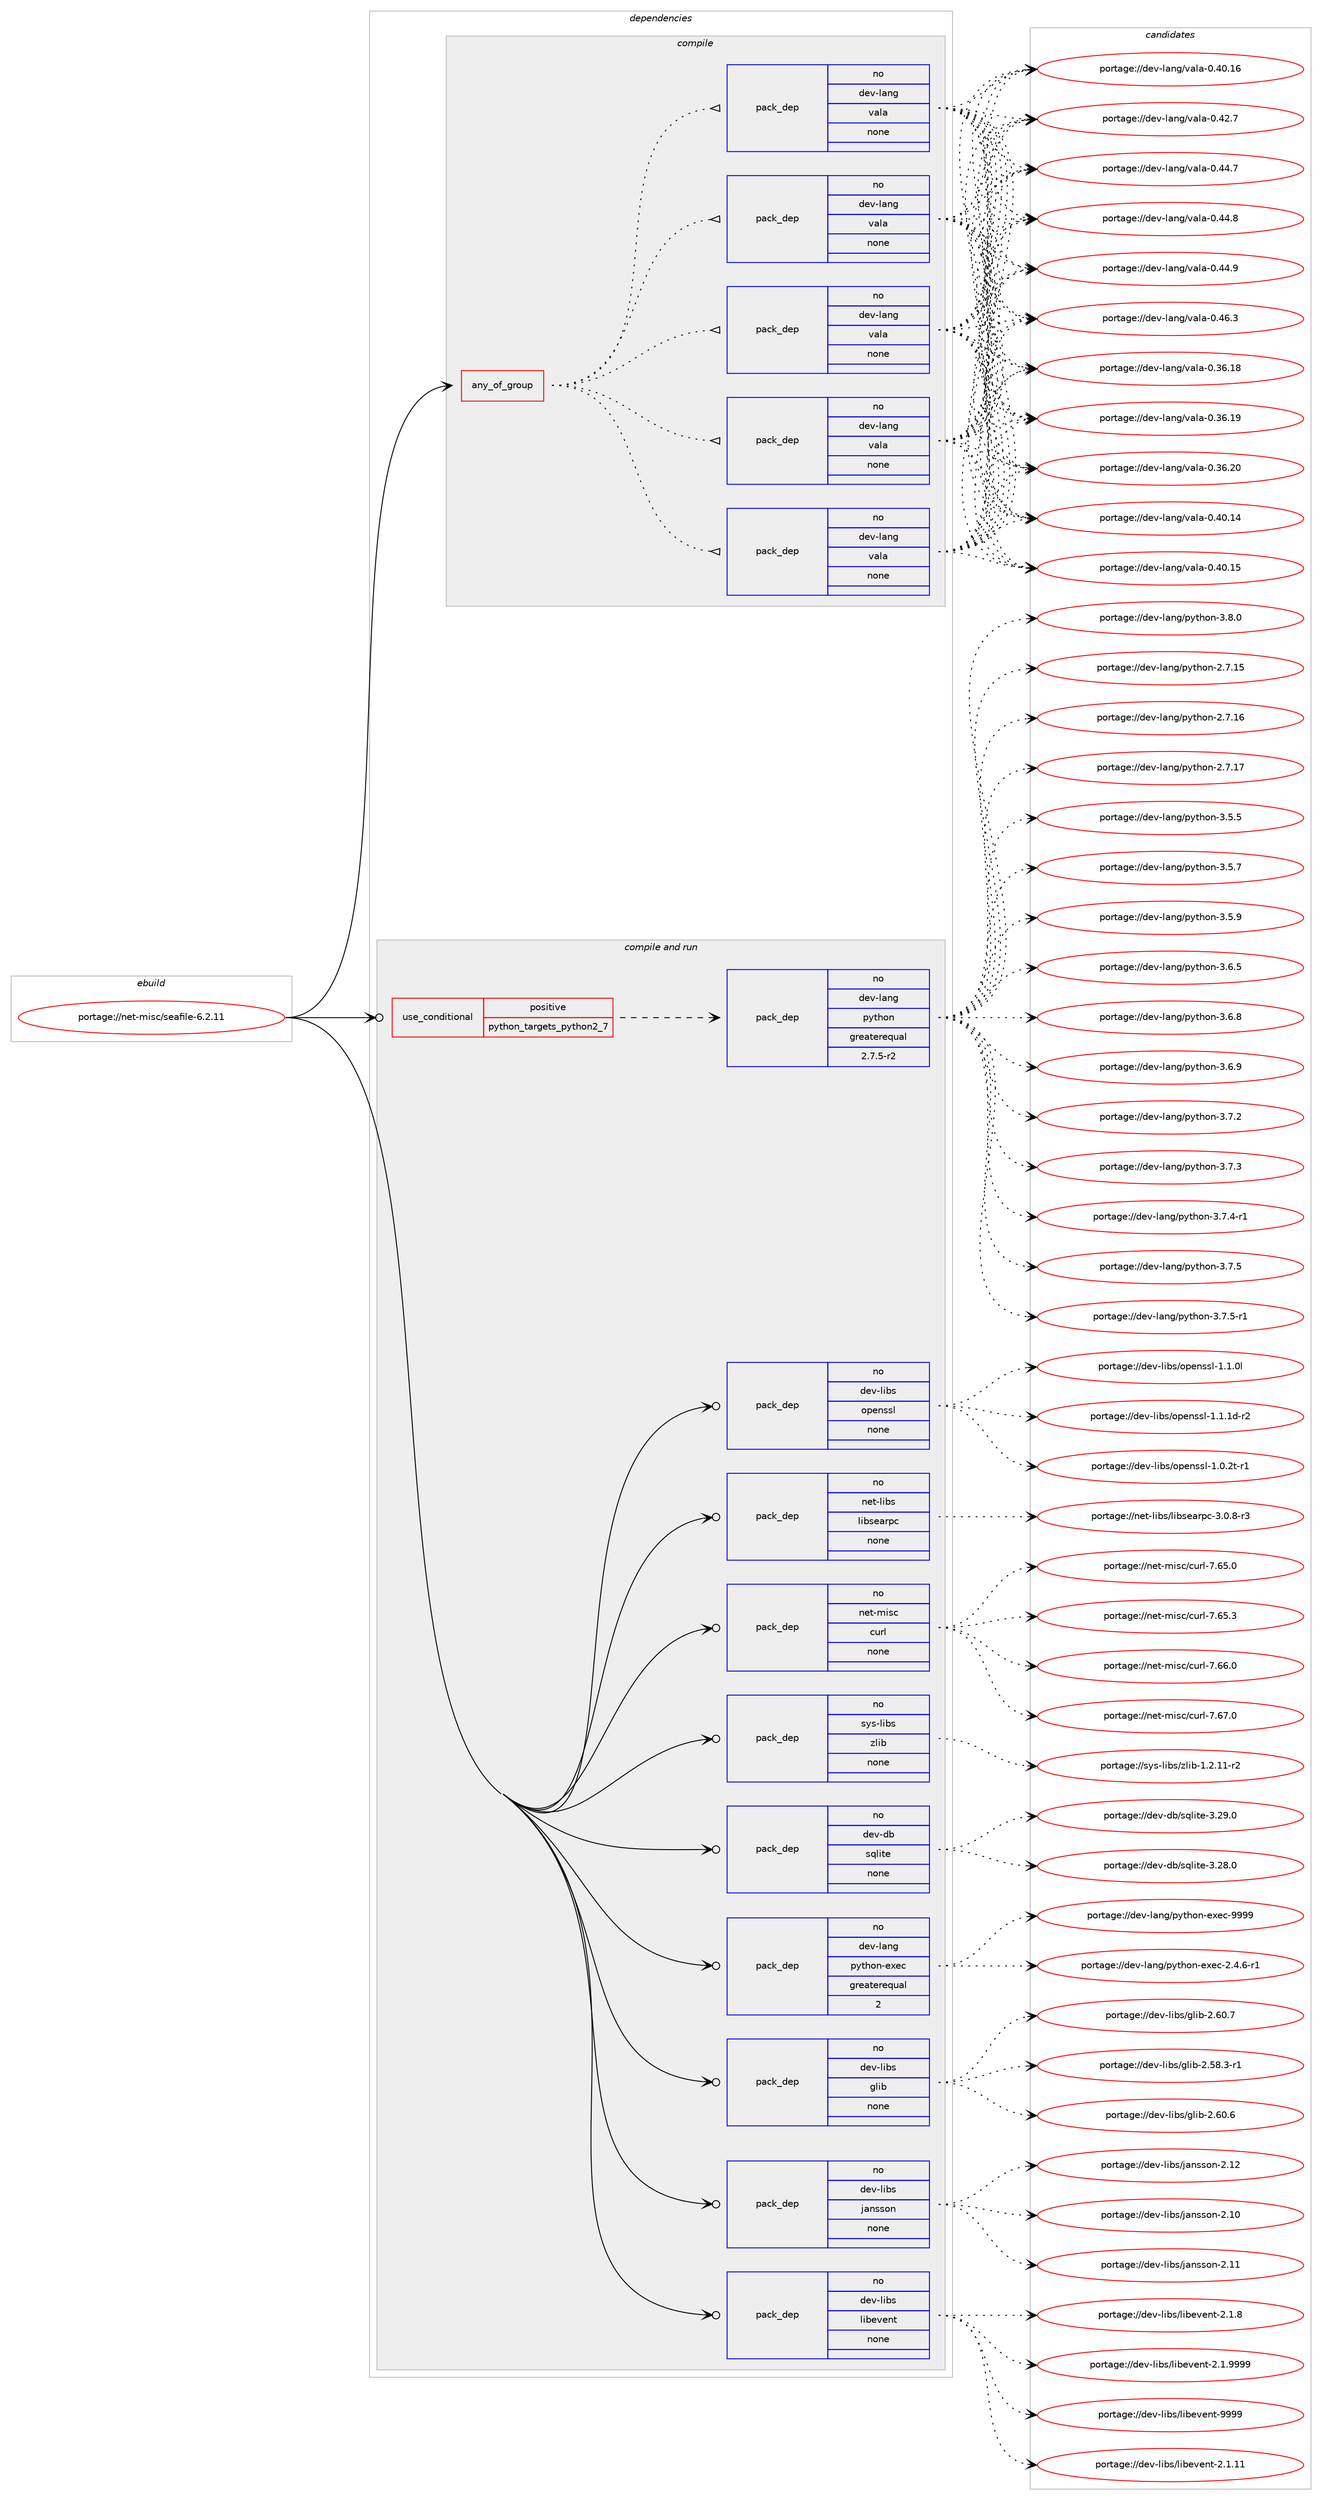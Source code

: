 digraph prolog {

# *************
# Graph options
# *************

newrank=true;
concentrate=true;
compound=true;
graph [rankdir=LR,fontname=Helvetica,fontsize=10,ranksep=1.5];#, ranksep=2.5, nodesep=0.2];
edge  [arrowhead=vee];
node  [fontname=Helvetica,fontsize=10];

# **********
# The ebuild
# **********

subgraph cluster_leftcol {
color=gray;
rank=same;
label=<<i>ebuild</i>>;
id [label="portage://net-misc/seafile-6.2.11", color=red, width=4, href="../net-misc/seafile-6.2.11.svg"];
}

# ****************
# The dependencies
# ****************

subgraph cluster_midcol {
color=gray;
label=<<i>dependencies</i>>;
subgraph cluster_compile {
fillcolor="#eeeeee";
style=filled;
label=<<i>compile</i>>;
subgraph any6026 {
dependency369834 [label=<<TABLE BORDER="0" CELLBORDER="1" CELLSPACING="0" CELLPADDING="4"><TR><TD CELLPADDING="10">any_of_group</TD></TR></TABLE>>, shape=none, color=red];subgraph pack271082 {
dependency369835 [label=<<TABLE BORDER="0" CELLBORDER="1" CELLSPACING="0" CELLPADDING="4" WIDTH="220"><TR><TD ROWSPAN="6" CELLPADDING="30">pack_dep</TD></TR><TR><TD WIDTH="110">no</TD></TR><TR><TD>dev-lang</TD></TR><TR><TD>vala</TD></TR><TR><TD>none</TD></TR><TR><TD></TD></TR></TABLE>>, shape=none, color=blue];
}
dependency369834:e -> dependency369835:w [weight=20,style="dotted",arrowhead="oinv"];
subgraph pack271083 {
dependency369836 [label=<<TABLE BORDER="0" CELLBORDER="1" CELLSPACING="0" CELLPADDING="4" WIDTH="220"><TR><TD ROWSPAN="6" CELLPADDING="30">pack_dep</TD></TR><TR><TD WIDTH="110">no</TD></TR><TR><TD>dev-lang</TD></TR><TR><TD>vala</TD></TR><TR><TD>none</TD></TR><TR><TD></TD></TR></TABLE>>, shape=none, color=blue];
}
dependency369834:e -> dependency369836:w [weight=20,style="dotted",arrowhead="oinv"];
subgraph pack271084 {
dependency369837 [label=<<TABLE BORDER="0" CELLBORDER="1" CELLSPACING="0" CELLPADDING="4" WIDTH="220"><TR><TD ROWSPAN="6" CELLPADDING="30">pack_dep</TD></TR><TR><TD WIDTH="110">no</TD></TR><TR><TD>dev-lang</TD></TR><TR><TD>vala</TD></TR><TR><TD>none</TD></TR><TR><TD></TD></TR></TABLE>>, shape=none, color=blue];
}
dependency369834:e -> dependency369837:w [weight=20,style="dotted",arrowhead="oinv"];
subgraph pack271085 {
dependency369838 [label=<<TABLE BORDER="0" CELLBORDER="1" CELLSPACING="0" CELLPADDING="4" WIDTH="220"><TR><TD ROWSPAN="6" CELLPADDING="30">pack_dep</TD></TR><TR><TD WIDTH="110">no</TD></TR><TR><TD>dev-lang</TD></TR><TR><TD>vala</TD></TR><TR><TD>none</TD></TR><TR><TD></TD></TR></TABLE>>, shape=none, color=blue];
}
dependency369834:e -> dependency369838:w [weight=20,style="dotted",arrowhead="oinv"];
subgraph pack271086 {
dependency369839 [label=<<TABLE BORDER="0" CELLBORDER="1" CELLSPACING="0" CELLPADDING="4" WIDTH="220"><TR><TD ROWSPAN="6" CELLPADDING="30">pack_dep</TD></TR><TR><TD WIDTH="110">no</TD></TR><TR><TD>dev-lang</TD></TR><TR><TD>vala</TD></TR><TR><TD>none</TD></TR><TR><TD></TD></TR></TABLE>>, shape=none, color=blue];
}
dependency369834:e -> dependency369839:w [weight=20,style="dotted",arrowhead="oinv"];
}
id:e -> dependency369834:w [weight=20,style="solid",arrowhead="vee"];
}
subgraph cluster_compileandrun {
fillcolor="#eeeeee";
style=filled;
label=<<i>compile and run</i>>;
subgraph cond92537 {
dependency369840 [label=<<TABLE BORDER="0" CELLBORDER="1" CELLSPACING="0" CELLPADDING="4"><TR><TD ROWSPAN="3" CELLPADDING="10">use_conditional</TD></TR><TR><TD>positive</TD></TR><TR><TD>python_targets_python2_7</TD></TR></TABLE>>, shape=none, color=red];
subgraph pack271087 {
dependency369841 [label=<<TABLE BORDER="0" CELLBORDER="1" CELLSPACING="0" CELLPADDING="4" WIDTH="220"><TR><TD ROWSPAN="6" CELLPADDING="30">pack_dep</TD></TR><TR><TD WIDTH="110">no</TD></TR><TR><TD>dev-lang</TD></TR><TR><TD>python</TD></TR><TR><TD>greaterequal</TD></TR><TR><TD>2.7.5-r2</TD></TR></TABLE>>, shape=none, color=blue];
}
dependency369840:e -> dependency369841:w [weight=20,style="dashed",arrowhead="vee"];
}
id:e -> dependency369840:w [weight=20,style="solid",arrowhead="odotvee"];
subgraph pack271088 {
dependency369842 [label=<<TABLE BORDER="0" CELLBORDER="1" CELLSPACING="0" CELLPADDING="4" WIDTH="220"><TR><TD ROWSPAN="6" CELLPADDING="30">pack_dep</TD></TR><TR><TD WIDTH="110">no</TD></TR><TR><TD>dev-db</TD></TR><TR><TD>sqlite</TD></TR><TR><TD>none</TD></TR><TR><TD></TD></TR></TABLE>>, shape=none, color=blue];
}
id:e -> dependency369842:w [weight=20,style="solid",arrowhead="odotvee"];
subgraph pack271089 {
dependency369843 [label=<<TABLE BORDER="0" CELLBORDER="1" CELLSPACING="0" CELLPADDING="4" WIDTH="220"><TR><TD ROWSPAN="6" CELLPADDING="30">pack_dep</TD></TR><TR><TD WIDTH="110">no</TD></TR><TR><TD>dev-lang</TD></TR><TR><TD>python-exec</TD></TR><TR><TD>greaterequal</TD></TR><TR><TD>2</TD></TR></TABLE>>, shape=none, color=blue];
}
id:e -> dependency369843:w [weight=20,style="solid",arrowhead="odotvee"];
subgraph pack271090 {
dependency369844 [label=<<TABLE BORDER="0" CELLBORDER="1" CELLSPACING="0" CELLPADDING="4" WIDTH="220"><TR><TD ROWSPAN="6" CELLPADDING="30">pack_dep</TD></TR><TR><TD WIDTH="110">no</TD></TR><TR><TD>dev-libs</TD></TR><TR><TD>glib</TD></TR><TR><TD>none</TD></TR><TR><TD></TD></TR></TABLE>>, shape=none, color=blue];
}
id:e -> dependency369844:w [weight=20,style="solid",arrowhead="odotvee"];
subgraph pack271091 {
dependency369845 [label=<<TABLE BORDER="0" CELLBORDER="1" CELLSPACING="0" CELLPADDING="4" WIDTH="220"><TR><TD ROWSPAN="6" CELLPADDING="30">pack_dep</TD></TR><TR><TD WIDTH="110">no</TD></TR><TR><TD>dev-libs</TD></TR><TR><TD>jansson</TD></TR><TR><TD>none</TD></TR><TR><TD></TD></TR></TABLE>>, shape=none, color=blue];
}
id:e -> dependency369845:w [weight=20,style="solid",arrowhead="odotvee"];
subgraph pack271092 {
dependency369846 [label=<<TABLE BORDER="0" CELLBORDER="1" CELLSPACING="0" CELLPADDING="4" WIDTH="220"><TR><TD ROWSPAN="6" CELLPADDING="30">pack_dep</TD></TR><TR><TD WIDTH="110">no</TD></TR><TR><TD>dev-libs</TD></TR><TR><TD>libevent</TD></TR><TR><TD>none</TD></TR><TR><TD></TD></TR></TABLE>>, shape=none, color=blue];
}
id:e -> dependency369846:w [weight=20,style="solid",arrowhead="odotvee"];
subgraph pack271093 {
dependency369847 [label=<<TABLE BORDER="0" CELLBORDER="1" CELLSPACING="0" CELLPADDING="4" WIDTH="220"><TR><TD ROWSPAN="6" CELLPADDING="30">pack_dep</TD></TR><TR><TD WIDTH="110">no</TD></TR><TR><TD>dev-libs</TD></TR><TR><TD>openssl</TD></TR><TR><TD>none</TD></TR><TR><TD></TD></TR></TABLE>>, shape=none, color=blue];
}
id:e -> dependency369847:w [weight=20,style="solid",arrowhead="odotvee"];
subgraph pack271094 {
dependency369848 [label=<<TABLE BORDER="0" CELLBORDER="1" CELLSPACING="0" CELLPADDING="4" WIDTH="220"><TR><TD ROWSPAN="6" CELLPADDING="30">pack_dep</TD></TR><TR><TD WIDTH="110">no</TD></TR><TR><TD>net-libs</TD></TR><TR><TD>libsearpc</TD></TR><TR><TD>none</TD></TR><TR><TD></TD></TR></TABLE>>, shape=none, color=blue];
}
id:e -> dependency369848:w [weight=20,style="solid",arrowhead="odotvee"];
subgraph pack271095 {
dependency369849 [label=<<TABLE BORDER="0" CELLBORDER="1" CELLSPACING="0" CELLPADDING="4" WIDTH="220"><TR><TD ROWSPAN="6" CELLPADDING="30">pack_dep</TD></TR><TR><TD WIDTH="110">no</TD></TR><TR><TD>net-misc</TD></TR><TR><TD>curl</TD></TR><TR><TD>none</TD></TR><TR><TD></TD></TR></TABLE>>, shape=none, color=blue];
}
id:e -> dependency369849:w [weight=20,style="solid",arrowhead="odotvee"];
subgraph pack271096 {
dependency369850 [label=<<TABLE BORDER="0" CELLBORDER="1" CELLSPACING="0" CELLPADDING="4" WIDTH="220"><TR><TD ROWSPAN="6" CELLPADDING="30">pack_dep</TD></TR><TR><TD WIDTH="110">no</TD></TR><TR><TD>sys-libs</TD></TR><TR><TD>zlib</TD></TR><TR><TD>none</TD></TR><TR><TD></TD></TR></TABLE>>, shape=none, color=blue];
}
id:e -> dependency369850:w [weight=20,style="solid",arrowhead="odotvee"];
}
subgraph cluster_run {
fillcolor="#eeeeee";
style=filled;
label=<<i>run</i>>;
}
}

# **************
# The candidates
# **************

subgraph cluster_choices {
rank=same;
color=gray;
label=<<i>candidates</i>>;

subgraph choice271082 {
color=black;
nodesep=1;
choiceportage10010111845108971101034711897108974548465154464956 [label="portage://dev-lang/vala-0.36.18", color=red, width=4,href="../dev-lang/vala-0.36.18.svg"];
choiceportage10010111845108971101034711897108974548465154464957 [label="portage://dev-lang/vala-0.36.19", color=red, width=4,href="../dev-lang/vala-0.36.19.svg"];
choiceportage10010111845108971101034711897108974548465154465048 [label="portage://dev-lang/vala-0.36.20", color=red, width=4,href="../dev-lang/vala-0.36.20.svg"];
choiceportage10010111845108971101034711897108974548465248464952 [label="portage://dev-lang/vala-0.40.14", color=red, width=4,href="../dev-lang/vala-0.40.14.svg"];
choiceportage10010111845108971101034711897108974548465248464953 [label="portage://dev-lang/vala-0.40.15", color=red, width=4,href="../dev-lang/vala-0.40.15.svg"];
choiceportage10010111845108971101034711897108974548465248464954 [label="portage://dev-lang/vala-0.40.16", color=red, width=4,href="../dev-lang/vala-0.40.16.svg"];
choiceportage100101118451089711010347118971089745484652504655 [label="portage://dev-lang/vala-0.42.7", color=red, width=4,href="../dev-lang/vala-0.42.7.svg"];
choiceportage100101118451089711010347118971089745484652524655 [label="portage://dev-lang/vala-0.44.7", color=red, width=4,href="../dev-lang/vala-0.44.7.svg"];
choiceportage100101118451089711010347118971089745484652524656 [label="portage://dev-lang/vala-0.44.8", color=red, width=4,href="../dev-lang/vala-0.44.8.svg"];
choiceportage100101118451089711010347118971089745484652524657 [label="portage://dev-lang/vala-0.44.9", color=red, width=4,href="../dev-lang/vala-0.44.9.svg"];
choiceportage100101118451089711010347118971089745484652544651 [label="portage://dev-lang/vala-0.46.3", color=red, width=4,href="../dev-lang/vala-0.46.3.svg"];
dependency369835:e -> choiceportage10010111845108971101034711897108974548465154464956:w [style=dotted,weight="100"];
dependency369835:e -> choiceportage10010111845108971101034711897108974548465154464957:w [style=dotted,weight="100"];
dependency369835:e -> choiceportage10010111845108971101034711897108974548465154465048:w [style=dotted,weight="100"];
dependency369835:e -> choiceportage10010111845108971101034711897108974548465248464952:w [style=dotted,weight="100"];
dependency369835:e -> choiceportage10010111845108971101034711897108974548465248464953:w [style=dotted,weight="100"];
dependency369835:e -> choiceportage10010111845108971101034711897108974548465248464954:w [style=dotted,weight="100"];
dependency369835:e -> choiceportage100101118451089711010347118971089745484652504655:w [style=dotted,weight="100"];
dependency369835:e -> choiceportage100101118451089711010347118971089745484652524655:w [style=dotted,weight="100"];
dependency369835:e -> choiceportage100101118451089711010347118971089745484652524656:w [style=dotted,weight="100"];
dependency369835:e -> choiceportage100101118451089711010347118971089745484652524657:w [style=dotted,weight="100"];
dependency369835:e -> choiceportage100101118451089711010347118971089745484652544651:w [style=dotted,weight="100"];
}
subgraph choice271083 {
color=black;
nodesep=1;
choiceportage10010111845108971101034711897108974548465154464956 [label="portage://dev-lang/vala-0.36.18", color=red, width=4,href="../dev-lang/vala-0.36.18.svg"];
choiceportage10010111845108971101034711897108974548465154464957 [label="portage://dev-lang/vala-0.36.19", color=red, width=4,href="../dev-lang/vala-0.36.19.svg"];
choiceportage10010111845108971101034711897108974548465154465048 [label="portage://dev-lang/vala-0.36.20", color=red, width=4,href="../dev-lang/vala-0.36.20.svg"];
choiceportage10010111845108971101034711897108974548465248464952 [label="portage://dev-lang/vala-0.40.14", color=red, width=4,href="../dev-lang/vala-0.40.14.svg"];
choiceportage10010111845108971101034711897108974548465248464953 [label="portage://dev-lang/vala-0.40.15", color=red, width=4,href="../dev-lang/vala-0.40.15.svg"];
choiceportage10010111845108971101034711897108974548465248464954 [label="portage://dev-lang/vala-0.40.16", color=red, width=4,href="../dev-lang/vala-0.40.16.svg"];
choiceportage100101118451089711010347118971089745484652504655 [label="portage://dev-lang/vala-0.42.7", color=red, width=4,href="../dev-lang/vala-0.42.7.svg"];
choiceportage100101118451089711010347118971089745484652524655 [label="portage://dev-lang/vala-0.44.7", color=red, width=4,href="../dev-lang/vala-0.44.7.svg"];
choiceportage100101118451089711010347118971089745484652524656 [label="portage://dev-lang/vala-0.44.8", color=red, width=4,href="../dev-lang/vala-0.44.8.svg"];
choiceportage100101118451089711010347118971089745484652524657 [label="portage://dev-lang/vala-0.44.9", color=red, width=4,href="../dev-lang/vala-0.44.9.svg"];
choiceportage100101118451089711010347118971089745484652544651 [label="portage://dev-lang/vala-0.46.3", color=red, width=4,href="../dev-lang/vala-0.46.3.svg"];
dependency369836:e -> choiceportage10010111845108971101034711897108974548465154464956:w [style=dotted,weight="100"];
dependency369836:e -> choiceportage10010111845108971101034711897108974548465154464957:w [style=dotted,weight="100"];
dependency369836:e -> choiceportage10010111845108971101034711897108974548465154465048:w [style=dotted,weight="100"];
dependency369836:e -> choiceportage10010111845108971101034711897108974548465248464952:w [style=dotted,weight="100"];
dependency369836:e -> choiceportage10010111845108971101034711897108974548465248464953:w [style=dotted,weight="100"];
dependency369836:e -> choiceportage10010111845108971101034711897108974548465248464954:w [style=dotted,weight="100"];
dependency369836:e -> choiceportage100101118451089711010347118971089745484652504655:w [style=dotted,weight="100"];
dependency369836:e -> choiceportage100101118451089711010347118971089745484652524655:w [style=dotted,weight="100"];
dependency369836:e -> choiceportage100101118451089711010347118971089745484652524656:w [style=dotted,weight="100"];
dependency369836:e -> choiceportage100101118451089711010347118971089745484652524657:w [style=dotted,weight="100"];
dependency369836:e -> choiceportage100101118451089711010347118971089745484652544651:w [style=dotted,weight="100"];
}
subgraph choice271084 {
color=black;
nodesep=1;
choiceportage10010111845108971101034711897108974548465154464956 [label="portage://dev-lang/vala-0.36.18", color=red, width=4,href="../dev-lang/vala-0.36.18.svg"];
choiceportage10010111845108971101034711897108974548465154464957 [label="portage://dev-lang/vala-0.36.19", color=red, width=4,href="../dev-lang/vala-0.36.19.svg"];
choiceportage10010111845108971101034711897108974548465154465048 [label="portage://dev-lang/vala-0.36.20", color=red, width=4,href="../dev-lang/vala-0.36.20.svg"];
choiceportage10010111845108971101034711897108974548465248464952 [label="portage://dev-lang/vala-0.40.14", color=red, width=4,href="../dev-lang/vala-0.40.14.svg"];
choiceportage10010111845108971101034711897108974548465248464953 [label="portage://dev-lang/vala-0.40.15", color=red, width=4,href="../dev-lang/vala-0.40.15.svg"];
choiceportage10010111845108971101034711897108974548465248464954 [label="portage://dev-lang/vala-0.40.16", color=red, width=4,href="../dev-lang/vala-0.40.16.svg"];
choiceportage100101118451089711010347118971089745484652504655 [label="portage://dev-lang/vala-0.42.7", color=red, width=4,href="../dev-lang/vala-0.42.7.svg"];
choiceportage100101118451089711010347118971089745484652524655 [label="portage://dev-lang/vala-0.44.7", color=red, width=4,href="../dev-lang/vala-0.44.7.svg"];
choiceportage100101118451089711010347118971089745484652524656 [label="portage://dev-lang/vala-0.44.8", color=red, width=4,href="../dev-lang/vala-0.44.8.svg"];
choiceportage100101118451089711010347118971089745484652524657 [label="portage://dev-lang/vala-0.44.9", color=red, width=4,href="../dev-lang/vala-0.44.9.svg"];
choiceportage100101118451089711010347118971089745484652544651 [label="portage://dev-lang/vala-0.46.3", color=red, width=4,href="../dev-lang/vala-0.46.3.svg"];
dependency369837:e -> choiceportage10010111845108971101034711897108974548465154464956:w [style=dotted,weight="100"];
dependency369837:e -> choiceportage10010111845108971101034711897108974548465154464957:w [style=dotted,weight="100"];
dependency369837:e -> choiceportage10010111845108971101034711897108974548465154465048:w [style=dotted,weight="100"];
dependency369837:e -> choiceportage10010111845108971101034711897108974548465248464952:w [style=dotted,weight="100"];
dependency369837:e -> choiceportage10010111845108971101034711897108974548465248464953:w [style=dotted,weight="100"];
dependency369837:e -> choiceportage10010111845108971101034711897108974548465248464954:w [style=dotted,weight="100"];
dependency369837:e -> choiceportage100101118451089711010347118971089745484652504655:w [style=dotted,weight="100"];
dependency369837:e -> choiceportage100101118451089711010347118971089745484652524655:w [style=dotted,weight="100"];
dependency369837:e -> choiceportage100101118451089711010347118971089745484652524656:w [style=dotted,weight="100"];
dependency369837:e -> choiceportage100101118451089711010347118971089745484652524657:w [style=dotted,weight="100"];
dependency369837:e -> choiceportage100101118451089711010347118971089745484652544651:w [style=dotted,weight="100"];
}
subgraph choice271085 {
color=black;
nodesep=1;
choiceportage10010111845108971101034711897108974548465154464956 [label="portage://dev-lang/vala-0.36.18", color=red, width=4,href="../dev-lang/vala-0.36.18.svg"];
choiceportage10010111845108971101034711897108974548465154464957 [label="portage://dev-lang/vala-0.36.19", color=red, width=4,href="../dev-lang/vala-0.36.19.svg"];
choiceportage10010111845108971101034711897108974548465154465048 [label="portage://dev-lang/vala-0.36.20", color=red, width=4,href="../dev-lang/vala-0.36.20.svg"];
choiceportage10010111845108971101034711897108974548465248464952 [label="portage://dev-lang/vala-0.40.14", color=red, width=4,href="../dev-lang/vala-0.40.14.svg"];
choiceportage10010111845108971101034711897108974548465248464953 [label="portage://dev-lang/vala-0.40.15", color=red, width=4,href="../dev-lang/vala-0.40.15.svg"];
choiceportage10010111845108971101034711897108974548465248464954 [label="portage://dev-lang/vala-0.40.16", color=red, width=4,href="../dev-lang/vala-0.40.16.svg"];
choiceportage100101118451089711010347118971089745484652504655 [label="portage://dev-lang/vala-0.42.7", color=red, width=4,href="../dev-lang/vala-0.42.7.svg"];
choiceportage100101118451089711010347118971089745484652524655 [label="portage://dev-lang/vala-0.44.7", color=red, width=4,href="../dev-lang/vala-0.44.7.svg"];
choiceportage100101118451089711010347118971089745484652524656 [label="portage://dev-lang/vala-0.44.8", color=red, width=4,href="../dev-lang/vala-0.44.8.svg"];
choiceportage100101118451089711010347118971089745484652524657 [label="portage://dev-lang/vala-0.44.9", color=red, width=4,href="../dev-lang/vala-0.44.9.svg"];
choiceportage100101118451089711010347118971089745484652544651 [label="portage://dev-lang/vala-0.46.3", color=red, width=4,href="../dev-lang/vala-0.46.3.svg"];
dependency369838:e -> choiceportage10010111845108971101034711897108974548465154464956:w [style=dotted,weight="100"];
dependency369838:e -> choiceportage10010111845108971101034711897108974548465154464957:w [style=dotted,weight="100"];
dependency369838:e -> choiceportage10010111845108971101034711897108974548465154465048:w [style=dotted,weight="100"];
dependency369838:e -> choiceportage10010111845108971101034711897108974548465248464952:w [style=dotted,weight="100"];
dependency369838:e -> choiceportage10010111845108971101034711897108974548465248464953:w [style=dotted,weight="100"];
dependency369838:e -> choiceportage10010111845108971101034711897108974548465248464954:w [style=dotted,weight="100"];
dependency369838:e -> choiceportage100101118451089711010347118971089745484652504655:w [style=dotted,weight="100"];
dependency369838:e -> choiceportage100101118451089711010347118971089745484652524655:w [style=dotted,weight="100"];
dependency369838:e -> choiceportage100101118451089711010347118971089745484652524656:w [style=dotted,weight="100"];
dependency369838:e -> choiceportage100101118451089711010347118971089745484652524657:w [style=dotted,weight="100"];
dependency369838:e -> choiceportage100101118451089711010347118971089745484652544651:w [style=dotted,weight="100"];
}
subgraph choice271086 {
color=black;
nodesep=1;
choiceportage10010111845108971101034711897108974548465154464956 [label="portage://dev-lang/vala-0.36.18", color=red, width=4,href="../dev-lang/vala-0.36.18.svg"];
choiceportage10010111845108971101034711897108974548465154464957 [label="portage://dev-lang/vala-0.36.19", color=red, width=4,href="../dev-lang/vala-0.36.19.svg"];
choiceportage10010111845108971101034711897108974548465154465048 [label="portage://dev-lang/vala-0.36.20", color=red, width=4,href="../dev-lang/vala-0.36.20.svg"];
choiceportage10010111845108971101034711897108974548465248464952 [label="portage://dev-lang/vala-0.40.14", color=red, width=4,href="../dev-lang/vala-0.40.14.svg"];
choiceportage10010111845108971101034711897108974548465248464953 [label="portage://dev-lang/vala-0.40.15", color=red, width=4,href="../dev-lang/vala-0.40.15.svg"];
choiceportage10010111845108971101034711897108974548465248464954 [label="portage://dev-lang/vala-0.40.16", color=red, width=4,href="../dev-lang/vala-0.40.16.svg"];
choiceportage100101118451089711010347118971089745484652504655 [label="portage://dev-lang/vala-0.42.7", color=red, width=4,href="../dev-lang/vala-0.42.7.svg"];
choiceportage100101118451089711010347118971089745484652524655 [label="portage://dev-lang/vala-0.44.7", color=red, width=4,href="../dev-lang/vala-0.44.7.svg"];
choiceportage100101118451089711010347118971089745484652524656 [label="portage://dev-lang/vala-0.44.8", color=red, width=4,href="../dev-lang/vala-0.44.8.svg"];
choiceportage100101118451089711010347118971089745484652524657 [label="portage://dev-lang/vala-0.44.9", color=red, width=4,href="../dev-lang/vala-0.44.9.svg"];
choiceportage100101118451089711010347118971089745484652544651 [label="portage://dev-lang/vala-0.46.3", color=red, width=4,href="../dev-lang/vala-0.46.3.svg"];
dependency369839:e -> choiceportage10010111845108971101034711897108974548465154464956:w [style=dotted,weight="100"];
dependency369839:e -> choiceportage10010111845108971101034711897108974548465154464957:w [style=dotted,weight="100"];
dependency369839:e -> choiceportage10010111845108971101034711897108974548465154465048:w [style=dotted,weight="100"];
dependency369839:e -> choiceportage10010111845108971101034711897108974548465248464952:w [style=dotted,weight="100"];
dependency369839:e -> choiceportage10010111845108971101034711897108974548465248464953:w [style=dotted,weight="100"];
dependency369839:e -> choiceportage10010111845108971101034711897108974548465248464954:w [style=dotted,weight="100"];
dependency369839:e -> choiceportage100101118451089711010347118971089745484652504655:w [style=dotted,weight="100"];
dependency369839:e -> choiceportage100101118451089711010347118971089745484652524655:w [style=dotted,weight="100"];
dependency369839:e -> choiceportage100101118451089711010347118971089745484652524656:w [style=dotted,weight="100"];
dependency369839:e -> choiceportage100101118451089711010347118971089745484652524657:w [style=dotted,weight="100"];
dependency369839:e -> choiceportage100101118451089711010347118971089745484652544651:w [style=dotted,weight="100"];
}
subgraph choice271087 {
color=black;
nodesep=1;
choiceportage10010111845108971101034711212111610411111045504655464953 [label="portage://dev-lang/python-2.7.15", color=red, width=4,href="../dev-lang/python-2.7.15.svg"];
choiceportage10010111845108971101034711212111610411111045504655464954 [label="portage://dev-lang/python-2.7.16", color=red, width=4,href="../dev-lang/python-2.7.16.svg"];
choiceportage10010111845108971101034711212111610411111045504655464955 [label="portage://dev-lang/python-2.7.17", color=red, width=4,href="../dev-lang/python-2.7.17.svg"];
choiceportage100101118451089711010347112121116104111110455146534653 [label="portage://dev-lang/python-3.5.5", color=red, width=4,href="../dev-lang/python-3.5.5.svg"];
choiceportage100101118451089711010347112121116104111110455146534655 [label="portage://dev-lang/python-3.5.7", color=red, width=4,href="../dev-lang/python-3.5.7.svg"];
choiceportage100101118451089711010347112121116104111110455146534657 [label="portage://dev-lang/python-3.5.9", color=red, width=4,href="../dev-lang/python-3.5.9.svg"];
choiceportage100101118451089711010347112121116104111110455146544653 [label="portage://dev-lang/python-3.6.5", color=red, width=4,href="../dev-lang/python-3.6.5.svg"];
choiceportage100101118451089711010347112121116104111110455146544656 [label="portage://dev-lang/python-3.6.8", color=red, width=4,href="../dev-lang/python-3.6.8.svg"];
choiceportage100101118451089711010347112121116104111110455146544657 [label="portage://dev-lang/python-3.6.9", color=red, width=4,href="../dev-lang/python-3.6.9.svg"];
choiceportage100101118451089711010347112121116104111110455146554650 [label="portage://dev-lang/python-3.7.2", color=red, width=4,href="../dev-lang/python-3.7.2.svg"];
choiceportage100101118451089711010347112121116104111110455146554651 [label="portage://dev-lang/python-3.7.3", color=red, width=4,href="../dev-lang/python-3.7.3.svg"];
choiceportage1001011184510897110103471121211161041111104551465546524511449 [label="portage://dev-lang/python-3.7.4-r1", color=red, width=4,href="../dev-lang/python-3.7.4-r1.svg"];
choiceportage100101118451089711010347112121116104111110455146554653 [label="portage://dev-lang/python-3.7.5", color=red, width=4,href="../dev-lang/python-3.7.5.svg"];
choiceportage1001011184510897110103471121211161041111104551465546534511449 [label="portage://dev-lang/python-3.7.5-r1", color=red, width=4,href="../dev-lang/python-3.7.5-r1.svg"];
choiceportage100101118451089711010347112121116104111110455146564648 [label="portage://dev-lang/python-3.8.0", color=red, width=4,href="../dev-lang/python-3.8.0.svg"];
dependency369841:e -> choiceportage10010111845108971101034711212111610411111045504655464953:w [style=dotted,weight="100"];
dependency369841:e -> choiceportage10010111845108971101034711212111610411111045504655464954:w [style=dotted,weight="100"];
dependency369841:e -> choiceportage10010111845108971101034711212111610411111045504655464955:w [style=dotted,weight="100"];
dependency369841:e -> choiceportage100101118451089711010347112121116104111110455146534653:w [style=dotted,weight="100"];
dependency369841:e -> choiceportage100101118451089711010347112121116104111110455146534655:w [style=dotted,weight="100"];
dependency369841:e -> choiceportage100101118451089711010347112121116104111110455146534657:w [style=dotted,weight="100"];
dependency369841:e -> choiceportage100101118451089711010347112121116104111110455146544653:w [style=dotted,weight="100"];
dependency369841:e -> choiceportage100101118451089711010347112121116104111110455146544656:w [style=dotted,weight="100"];
dependency369841:e -> choiceportage100101118451089711010347112121116104111110455146544657:w [style=dotted,weight="100"];
dependency369841:e -> choiceportage100101118451089711010347112121116104111110455146554650:w [style=dotted,weight="100"];
dependency369841:e -> choiceportage100101118451089711010347112121116104111110455146554651:w [style=dotted,weight="100"];
dependency369841:e -> choiceportage1001011184510897110103471121211161041111104551465546524511449:w [style=dotted,weight="100"];
dependency369841:e -> choiceportage100101118451089711010347112121116104111110455146554653:w [style=dotted,weight="100"];
dependency369841:e -> choiceportage1001011184510897110103471121211161041111104551465546534511449:w [style=dotted,weight="100"];
dependency369841:e -> choiceportage100101118451089711010347112121116104111110455146564648:w [style=dotted,weight="100"];
}
subgraph choice271088 {
color=black;
nodesep=1;
choiceportage10010111845100984711511310810511610145514650564648 [label="portage://dev-db/sqlite-3.28.0", color=red, width=4,href="../dev-db/sqlite-3.28.0.svg"];
choiceportage10010111845100984711511310810511610145514650574648 [label="portage://dev-db/sqlite-3.29.0", color=red, width=4,href="../dev-db/sqlite-3.29.0.svg"];
dependency369842:e -> choiceportage10010111845100984711511310810511610145514650564648:w [style=dotted,weight="100"];
dependency369842:e -> choiceportage10010111845100984711511310810511610145514650574648:w [style=dotted,weight="100"];
}
subgraph choice271089 {
color=black;
nodesep=1;
choiceportage10010111845108971101034711212111610411111045101120101994550465246544511449 [label="portage://dev-lang/python-exec-2.4.6-r1", color=red, width=4,href="../dev-lang/python-exec-2.4.6-r1.svg"];
choiceportage10010111845108971101034711212111610411111045101120101994557575757 [label="portage://dev-lang/python-exec-9999", color=red, width=4,href="../dev-lang/python-exec-9999.svg"];
dependency369843:e -> choiceportage10010111845108971101034711212111610411111045101120101994550465246544511449:w [style=dotted,weight="100"];
dependency369843:e -> choiceportage10010111845108971101034711212111610411111045101120101994557575757:w [style=dotted,weight="100"];
}
subgraph choice271090 {
color=black;
nodesep=1;
choiceportage10010111845108105981154710310810598455046535646514511449 [label="portage://dev-libs/glib-2.58.3-r1", color=red, width=4,href="../dev-libs/glib-2.58.3-r1.svg"];
choiceportage1001011184510810598115471031081059845504654484654 [label="portage://dev-libs/glib-2.60.6", color=red, width=4,href="../dev-libs/glib-2.60.6.svg"];
choiceportage1001011184510810598115471031081059845504654484655 [label="portage://dev-libs/glib-2.60.7", color=red, width=4,href="../dev-libs/glib-2.60.7.svg"];
dependency369844:e -> choiceportage10010111845108105981154710310810598455046535646514511449:w [style=dotted,weight="100"];
dependency369844:e -> choiceportage1001011184510810598115471031081059845504654484654:w [style=dotted,weight="100"];
dependency369844:e -> choiceportage1001011184510810598115471031081059845504654484655:w [style=dotted,weight="100"];
}
subgraph choice271091 {
color=black;
nodesep=1;
choiceportage100101118451081059811547106971101151151111104550464948 [label="portage://dev-libs/jansson-2.10", color=red, width=4,href="../dev-libs/jansson-2.10.svg"];
choiceportage100101118451081059811547106971101151151111104550464949 [label="portage://dev-libs/jansson-2.11", color=red, width=4,href="../dev-libs/jansson-2.11.svg"];
choiceportage100101118451081059811547106971101151151111104550464950 [label="portage://dev-libs/jansson-2.12", color=red, width=4,href="../dev-libs/jansson-2.12.svg"];
dependency369845:e -> choiceportage100101118451081059811547106971101151151111104550464948:w [style=dotted,weight="100"];
dependency369845:e -> choiceportage100101118451081059811547106971101151151111104550464949:w [style=dotted,weight="100"];
dependency369845:e -> choiceportage100101118451081059811547106971101151151111104550464950:w [style=dotted,weight="100"];
}
subgraph choice271092 {
color=black;
nodesep=1;
choiceportage1001011184510810598115471081059810111810111011645504649464949 [label="portage://dev-libs/libevent-2.1.11", color=red, width=4,href="../dev-libs/libevent-2.1.11.svg"];
choiceportage10010111845108105981154710810598101118101110116455046494656 [label="portage://dev-libs/libevent-2.1.8", color=red, width=4,href="../dev-libs/libevent-2.1.8.svg"];
choiceportage10010111845108105981154710810598101118101110116455046494657575757 [label="portage://dev-libs/libevent-2.1.9999", color=red, width=4,href="../dev-libs/libevent-2.1.9999.svg"];
choiceportage100101118451081059811547108105981011181011101164557575757 [label="portage://dev-libs/libevent-9999", color=red, width=4,href="../dev-libs/libevent-9999.svg"];
dependency369846:e -> choiceportage1001011184510810598115471081059810111810111011645504649464949:w [style=dotted,weight="100"];
dependency369846:e -> choiceportage10010111845108105981154710810598101118101110116455046494656:w [style=dotted,weight="100"];
dependency369846:e -> choiceportage10010111845108105981154710810598101118101110116455046494657575757:w [style=dotted,weight="100"];
dependency369846:e -> choiceportage100101118451081059811547108105981011181011101164557575757:w [style=dotted,weight="100"];
}
subgraph choice271093 {
color=black;
nodesep=1;
choiceportage1001011184510810598115471111121011101151151084549464846501164511449 [label="portage://dev-libs/openssl-1.0.2t-r1", color=red, width=4,href="../dev-libs/openssl-1.0.2t-r1.svg"];
choiceportage100101118451081059811547111112101110115115108454946494648108 [label="portage://dev-libs/openssl-1.1.0l", color=red, width=4,href="../dev-libs/openssl-1.1.0l.svg"];
choiceportage1001011184510810598115471111121011101151151084549464946491004511450 [label="portage://dev-libs/openssl-1.1.1d-r2", color=red, width=4,href="../dev-libs/openssl-1.1.1d-r2.svg"];
dependency369847:e -> choiceportage1001011184510810598115471111121011101151151084549464846501164511449:w [style=dotted,weight="100"];
dependency369847:e -> choiceportage100101118451081059811547111112101110115115108454946494648108:w [style=dotted,weight="100"];
dependency369847:e -> choiceportage1001011184510810598115471111121011101151151084549464946491004511450:w [style=dotted,weight="100"];
}
subgraph choice271094 {
color=black;
nodesep=1;
choiceportage1101011164510810598115471081059811510197114112994551464846564511451 [label="portage://net-libs/libsearpc-3.0.8-r3", color=red, width=4,href="../net-libs/libsearpc-3.0.8-r3.svg"];
dependency369848:e -> choiceportage1101011164510810598115471081059811510197114112994551464846564511451:w [style=dotted,weight="100"];
}
subgraph choice271095 {
color=black;
nodesep=1;
choiceportage1101011164510910511599479911711410845554654534648 [label="portage://net-misc/curl-7.65.0", color=red, width=4,href="../net-misc/curl-7.65.0.svg"];
choiceportage1101011164510910511599479911711410845554654534651 [label="portage://net-misc/curl-7.65.3", color=red, width=4,href="../net-misc/curl-7.65.3.svg"];
choiceportage1101011164510910511599479911711410845554654544648 [label="portage://net-misc/curl-7.66.0", color=red, width=4,href="../net-misc/curl-7.66.0.svg"];
choiceportage1101011164510910511599479911711410845554654554648 [label="portage://net-misc/curl-7.67.0", color=red, width=4,href="../net-misc/curl-7.67.0.svg"];
dependency369849:e -> choiceportage1101011164510910511599479911711410845554654534648:w [style=dotted,weight="100"];
dependency369849:e -> choiceportage1101011164510910511599479911711410845554654534651:w [style=dotted,weight="100"];
dependency369849:e -> choiceportage1101011164510910511599479911711410845554654544648:w [style=dotted,weight="100"];
dependency369849:e -> choiceportage1101011164510910511599479911711410845554654554648:w [style=dotted,weight="100"];
}
subgraph choice271096 {
color=black;
nodesep=1;
choiceportage11512111545108105981154712210810598454946504649494511450 [label="portage://sys-libs/zlib-1.2.11-r2", color=red, width=4,href="../sys-libs/zlib-1.2.11-r2.svg"];
dependency369850:e -> choiceportage11512111545108105981154712210810598454946504649494511450:w [style=dotted,weight="100"];
}
}

}
